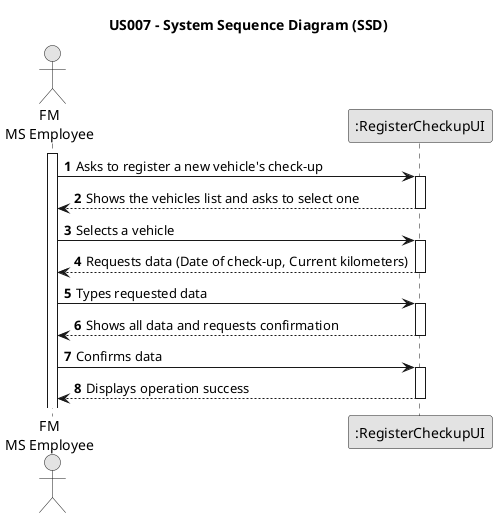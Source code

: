 @startuml
skinparam monochrome true
skinparam packageStyle rectangle
skinparam shadowing false

title US007 - System Sequence Diagram (SSD)

autonumber

actor "FM\nMS Employee" as Employee
participant ":RegisterCheckupUI" as System

activate Employee

    Employee -> System : Asks to register a new vehicle's check-up
    activate System

        System --> Employee : Shows the vehicles list and asks to select one
    deactivate System

    Employee -> System : Selects a vehicle
    activate System

        System --> Employee : Requests data (Date of check-up, Current kilometers)
    deactivate System

    Employee -> System : Types requested data
    activate System

        System --> Employee : Shows all data and requests confirmation
    deactivate System

    Employee -> System : Confirms data
    activate System

        System --> Employee : Displays operation success
    deactivate System

@enduml